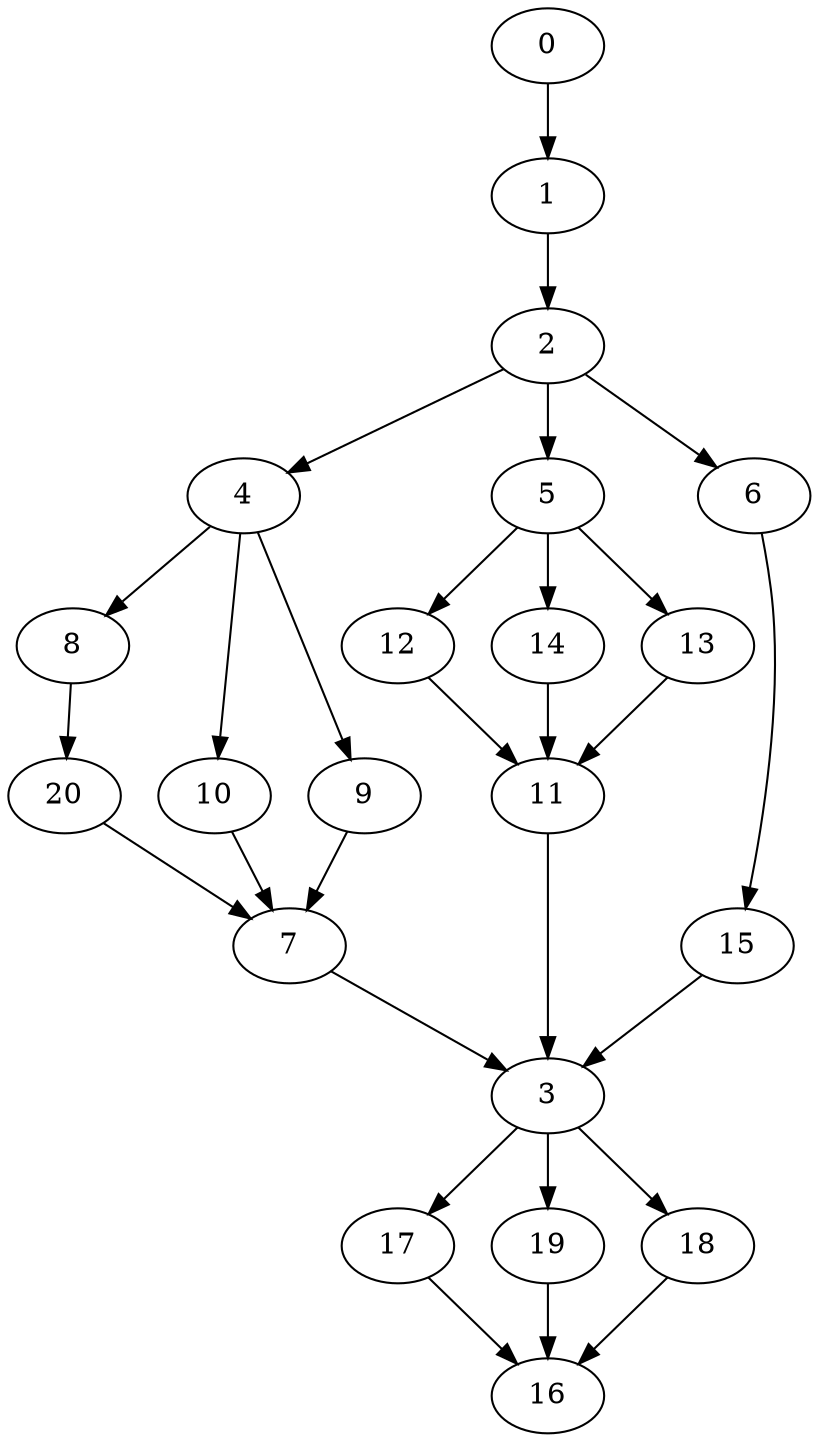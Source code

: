 digraph "SeriesParallel-MaxBf-3_Nodes_21_CCR_9.98_WeightType_Random#1" {
	graph ["Duplicate states"=0,
		GraphType=S_P,
		"Max states in OPEN"=0,
		Modes="120000ms; topo-ordered tasks, ; Pruning: task equivalence, fixed order ready list, ; F-value: ; Optimisation: best schedule length (\
SL) optimisation on equal, ",
		NumberOfTasks=21,
		"Pruned using list schedule length"=5759,
		"States removed from OPEN"=0,
		TargetSystem="Homogeneous-2",
		"Time to schedule (ms)"=292,
		"Total idle time"=34,
		"Total schedule length"=100,
		"Total sequential time"=113,
		"Total states created"=13479
	];
	0	["Finish time"=4,
		Processor=0,
		"Start time"=0,
		Weight=4];
	1	["Finish time"=8,
		Processor=0,
		"Start time"=4,
		Weight=4];
	0 -> 1	[Weight=14];
	2	["Finish time"=16,
		Processor=0,
		"Start time"=8,
		Weight=8];
	1 -> 2	[Weight=50];
	4	["Finish time"=24,
		Processor=0,
		"Start time"=16,
		Weight=8];
	2 -> 4	[Weight=57];
	5	["Finish time"=41,
		Processor=1,
		"Start time"=37,
		Weight=4];
	2 -> 5	[Weight=21];
	6	["Finish time"=33,
		Processor=1,
		"Start time"=30,
		Weight=3];
	2 -> 6	[Weight=14];
	8	["Finish time"=42,
		Processor=0,
		"Start time"=33,
		Weight=9];
	4 -> 8	[Weight=14];
	10	["Finish time"=33,
		Processor=0,
		"Start time"=26,
		Weight=7];
	4 -> 10	[Weight=29];
	9	["Finish time"=26,
		Processor=0,
		"Start time"=24,
		Weight=2];
	4 -> 9	[Weight=43];
	12	["Finish time"=72,
		Processor=0,
		"Start time"=70,
		Weight=2];
	5 -> 12	[Weight=29];
	14	["Finish time"=70,
		Processor=0,
		"Start time"=66,
		Weight=4];
	5 -> 14	[Weight=21];
	13	["Finish time"=47,
		Processor=1,
		"Start time"=41,
		Weight=6];
	5 -> 13	[Weight=43];
	20	["Finish time"=50,
		Processor=0,
		"Start time"=42,
		Weight=8];
	8 -> 20	[Weight=36];
	11	["Finish time"=76,
		Processor=0,
		"Start time"=72,
		Weight=4];
	12 -> 11	[Weight=72];
	7	["Finish time"=59,
		Processor=0,
		"Start time"=50,
		Weight=9];
	10 -> 7	[Weight=72];
	20 -> 7	[Weight=64];
	14 -> 11	[Weight=50];
	15	["Finish time"=66,
		Processor=0,
		"Start time"=59,
		Weight=7];
	6 -> 15	[Weight=21];
	9 -> 7	[Weight=43];
	13 -> 11	[Weight=21];
	3	["Finish time"=80,
		Processor=0,
		"Start time"=76,
		Weight=4];
	15 -> 3	[Weight=64];
	11 -> 3	[Weight=57];
	7 -> 3	[Weight=36];
	17	["Finish time"=91,
		Processor=0,
		"Start time"=89,
		Weight=2];
	3 -> 17	[Weight=29];
	19	["Finish time"=89,
		Processor=0,
		"Start time"=80,
		Weight=9];
	3 -> 19	[Weight=50];
	18	["Finish time"=94,
		Processor=0,
		"Start time"=91,
		Weight=3];
	3 -> 18	[Weight=14];
	16	["Finish time"=100,
		Processor=0,
		"Start time"=94,
		Weight=6];
	17 -> 16	[Weight=64];
	19 -> 16	[Weight=57];
	18 -> 16	[Weight=43];
}
